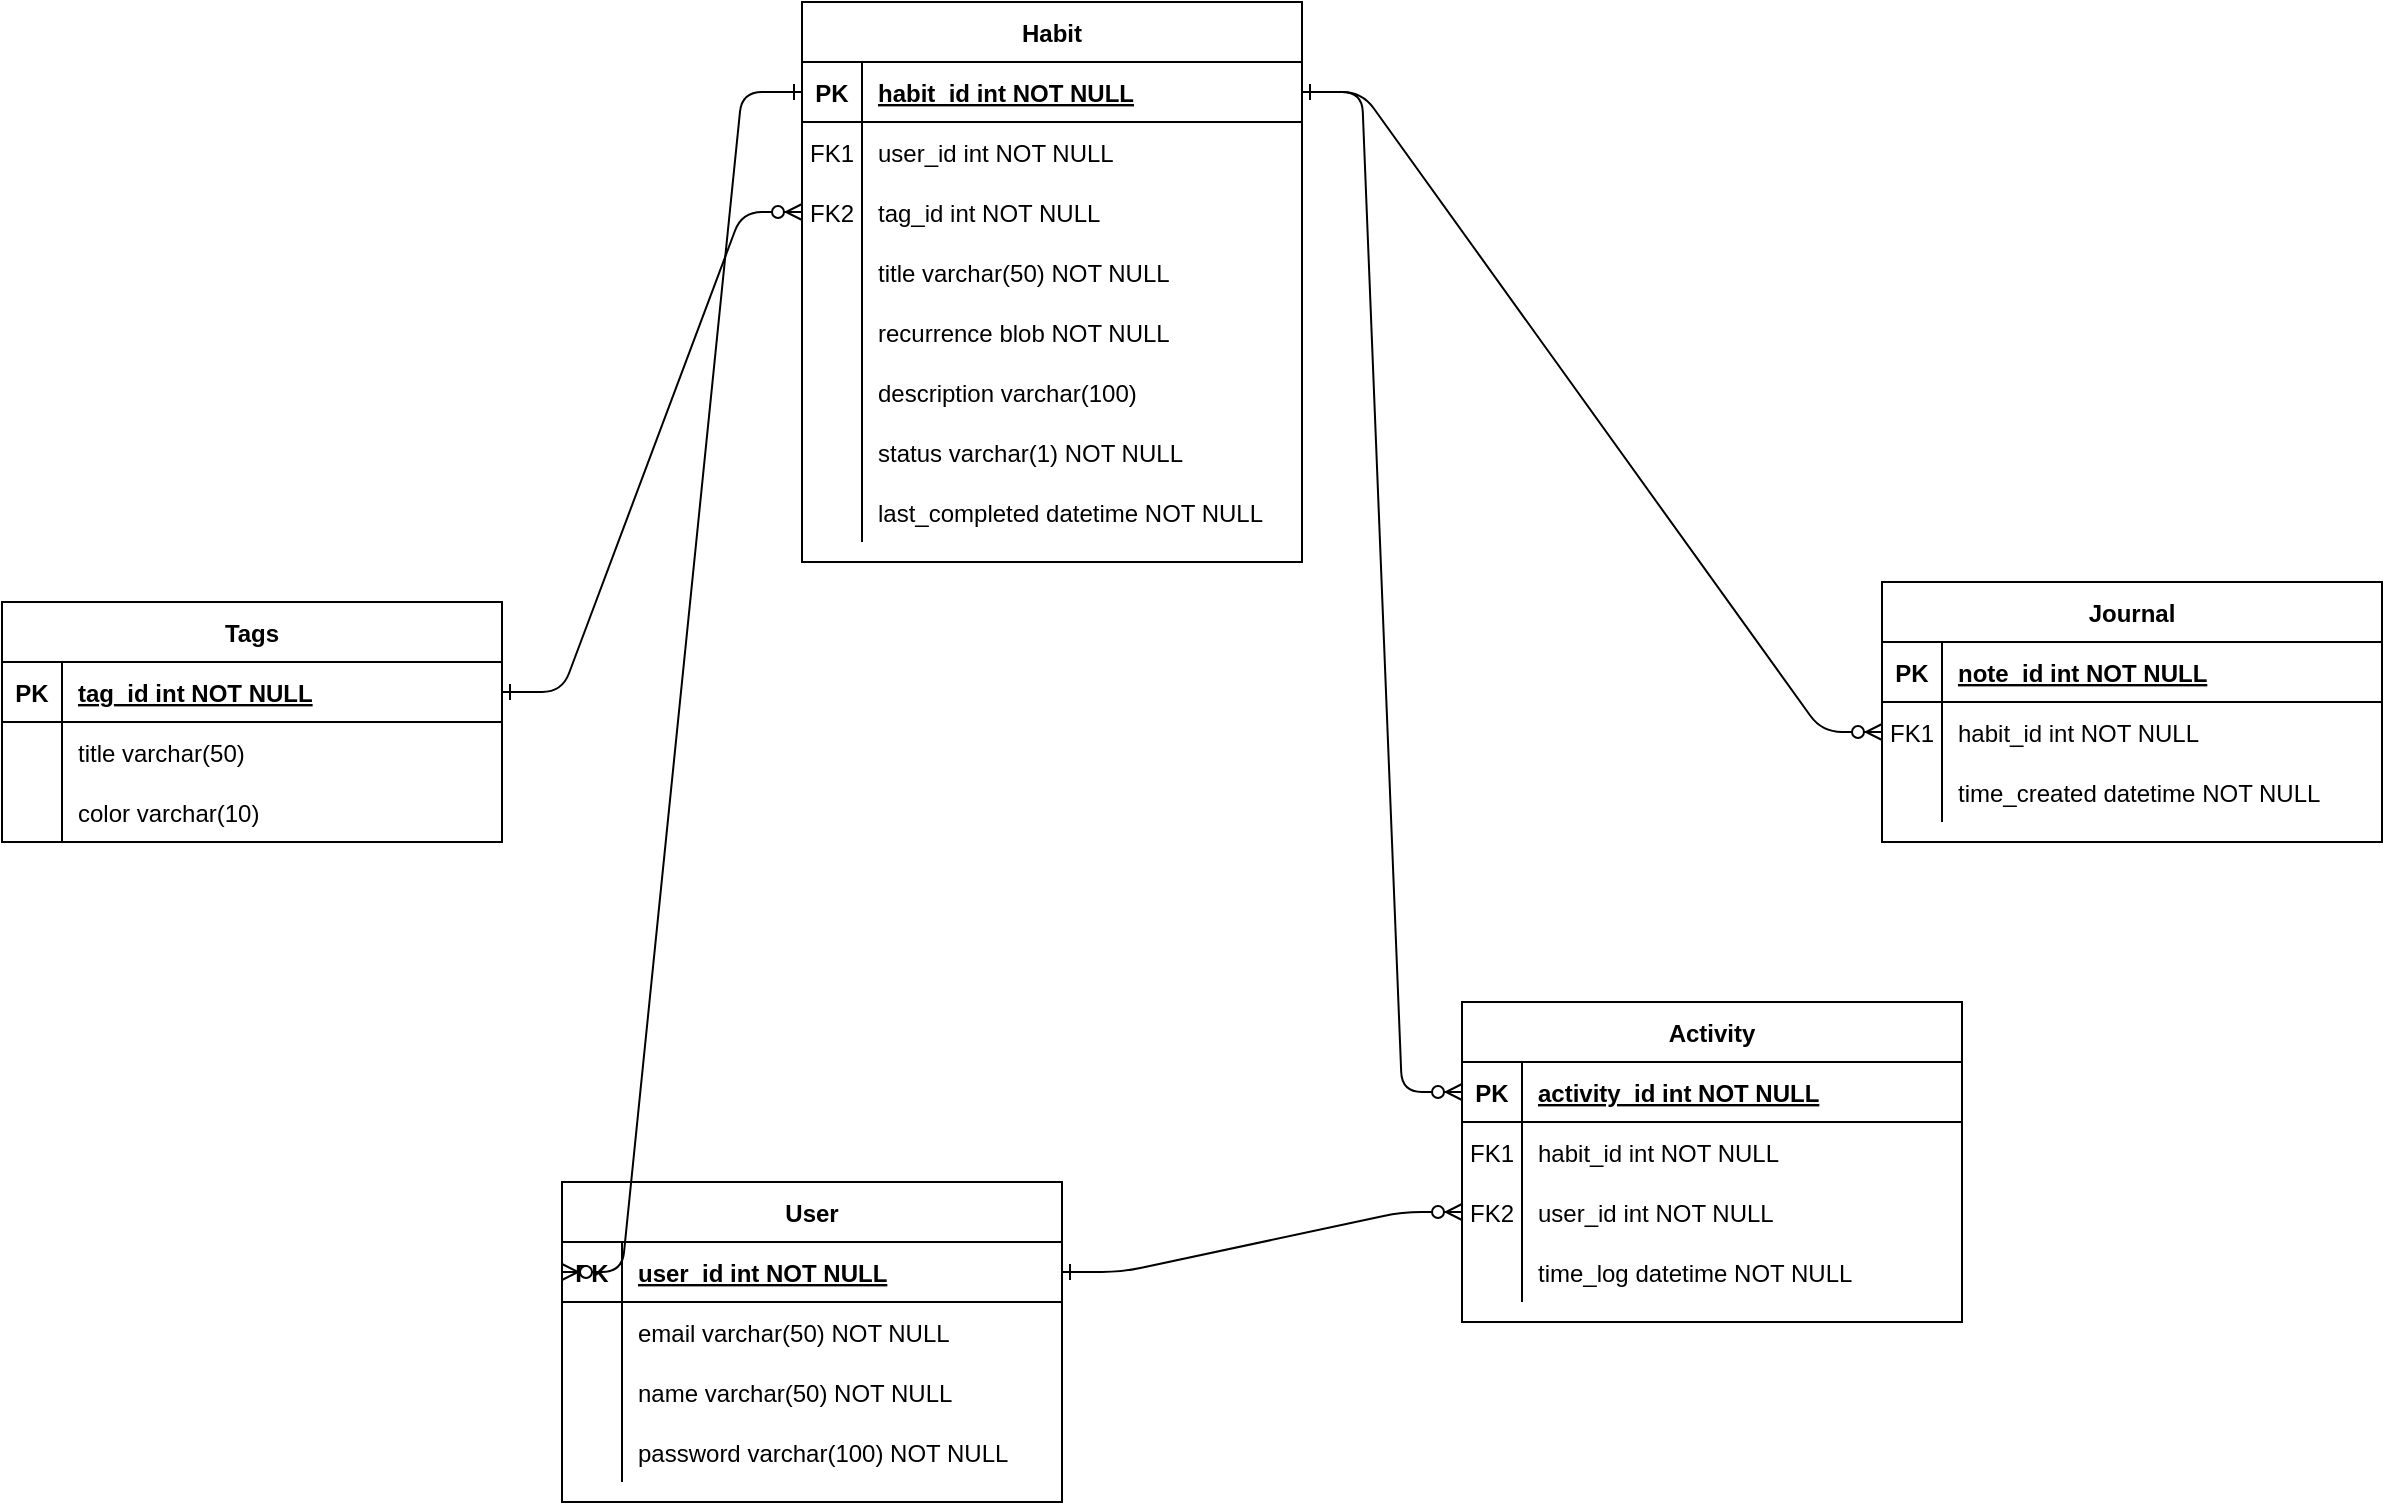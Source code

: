 <mxfile version="13.9.8" type="github">
  <diagram id="R2lEEEUBdFMjLlhIrx00" name="Page-1">
    <mxGraphModel dx="1395" dy="909" grid="1" gridSize="10" guides="1" tooltips="1" connect="1" arrows="1" fold="1" page="1" pageScale="1" pageWidth="850" pageHeight="1100" math="0" shadow="0" extFonts="Permanent Marker^https://fonts.googleapis.com/css?family=Permanent+Marker">
      <root>
        <mxCell id="0" />
        <mxCell id="1" parent="0" />
        <mxCell id="C-vyLk0tnHw3VtMMgP7b-1" value="" style="edgeStyle=entityRelationEdgeStyle;endArrow=ERzeroToMany;startArrow=ERone;endFill=1;startFill=0;" parent="1" source="C-vyLk0tnHw3VtMMgP7b-24" target="C-vyLk0tnHw3VtMMgP7b-6" edge="1">
          <mxGeometry width="100" height="100" relative="1" as="geometry">
            <mxPoint x="340" y="720" as="sourcePoint" />
            <mxPoint x="440" y="620" as="targetPoint" />
          </mxGeometry>
        </mxCell>
        <mxCell id="C-vyLk0tnHw3VtMMgP7b-12" value="" style="edgeStyle=entityRelationEdgeStyle;endArrow=ERzeroToMany;startArrow=ERone;endFill=1;startFill=0;" parent="1" source="C-vyLk0tnHw3VtMMgP7b-3" target="C-vyLk0tnHw3VtMMgP7b-17" edge="1">
          <mxGeometry width="100" height="100" relative="1" as="geometry">
            <mxPoint x="400" y="180" as="sourcePoint" />
            <mxPoint x="460" y="205" as="targetPoint" />
          </mxGeometry>
        </mxCell>
        <mxCell id="C-vyLk0tnHw3VtMMgP7b-2" value="Habit" style="shape=table;startSize=30;container=1;collapsible=1;childLayout=tableLayout;fixedRows=1;rowLines=0;fontStyle=1;align=center;resizeLast=1;" parent="1" vertex="1">
          <mxGeometry x="450" y="50" width="250" height="280" as="geometry">
            <mxRectangle x="425" y="80" width="60" height="30" as="alternateBounds" />
          </mxGeometry>
        </mxCell>
        <mxCell id="C-vyLk0tnHw3VtMMgP7b-3" value="" style="shape=partialRectangle;collapsible=0;dropTarget=0;pointerEvents=0;fillColor=none;points=[[0,0.5],[1,0.5]];portConstraint=eastwest;top=0;left=0;right=0;bottom=1;" parent="C-vyLk0tnHw3VtMMgP7b-2" vertex="1">
          <mxGeometry y="30" width="250" height="30" as="geometry" />
        </mxCell>
        <mxCell id="C-vyLk0tnHw3VtMMgP7b-4" value="PK" style="shape=partialRectangle;overflow=hidden;connectable=0;fillColor=none;top=0;left=0;bottom=0;right=0;fontStyle=1;" parent="C-vyLk0tnHw3VtMMgP7b-3" vertex="1">
          <mxGeometry width="30" height="30" as="geometry" />
        </mxCell>
        <mxCell id="C-vyLk0tnHw3VtMMgP7b-5" value="habit_id int NOT NULL " style="shape=partialRectangle;overflow=hidden;connectable=0;fillColor=none;top=0;left=0;bottom=0;right=0;align=left;spacingLeft=6;fontStyle=5;" parent="C-vyLk0tnHw3VtMMgP7b-3" vertex="1">
          <mxGeometry x="30" width="220" height="30" as="geometry" />
        </mxCell>
        <mxCell id="1EZ2CKbuJqeD_Ql9-ImA-112" style="shape=partialRectangle;collapsible=0;dropTarget=0;pointerEvents=0;fillColor=none;points=[[0,0.5],[1,0.5]];portConstraint=eastwest;top=0;left=0;right=0;bottom=0;" vertex="1" parent="C-vyLk0tnHw3VtMMgP7b-2">
          <mxGeometry y="60" width="250" height="30" as="geometry" />
        </mxCell>
        <mxCell id="1EZ2CKbuJqeD_Ql9-ImA-113" value="FK1" style="shape=partialRectangle;overflow=hidden;connectable=0;fillColor=none;top=0;left=0;bottom=0;right=0;" vertex="1" parent="1EZ2CKbuJqeD_Ql9-ImA-112">
          <mxGeometry width="30" height="30" as="geometry" />
        </mxCell>
        <mxCell id="1EZ2CKbuJqeD_Ql9-ImA-114" value="user_id int NOT NULL" style="shape=partialRectangle;overflow=hidden;connectable=0;fillColor=none;top=0;left=0;bottom=0;right=0;align=left;spacingLeft=6;" vertex="1" parent="1EZ2CKbuJqeD_Ql9-ImA-112">
          <mxGeometry x="30" width="220" height="30" as="geometry" />
        </mxCell>
        <mxCell id="C-vyLk0tnHw3VtMMgP7b-6" value="" style="shape=partialRectangle;collapsible=0;dropTarget=0;pointerEvents=0;fillColor=none;points=[[0,0.5],[1,0.5]];portConstraint=eastwest;top=0;left=0;right=0;bottom=0;" parent="C-vyLk0tnHw3VtMMgP7b-2" vertex="1">
          <mxGeometry y="90" width="250" height="30" as="geometry" />
        </mxCell>
        <mxCell id="C-vyLk0tnHw3VtMMgP7b-7" value="FK2" style="shape=partialRectangle;overflow=hidden;connectable=0;fillColor=none;top=0;left=0;bottom=0;right=0;" parent="C-vyLk0tnHw3VtMMgP7b-6" vertex="1">
          <mxGeometry width="30" height="30" as="geometry" />
        </mxCell>
        <mxCell id="C-vyLk0tnHw3VtMMgP7b-8" value="tag_id int NOT NULL" style="shape=partialRectangle;overflow=hidden;connectable=0;fillColor=none;top=0;left=0;bottom=0;right=0;align=left;spacingLeft=6;" parent="C-vyLk0tnHw3VtMMgP7b-6" vertex="1">
          <mxGeometry x="30" width="220" height="30" as="geometry" />
        </mxCell>
        <mxCell id="C-vyLk0tnHw3VtMMgP7b-9" value="" style="shape=partialRectangle;collapsible=0;dropTarget=0;pointerEvents=0;fillColor=none;points=[[0,0.5],[1,0.5]];portConstraint=eastwest;top=0;left=0;right=0;bottom=0;" parent="C-vyLk0tnHw3VtMMgP7b-2" vertex="1">
          <mxGeometry y="120" width="250" height="30" as="geometry" />
        </mxCell>
        <mxCell id="C-vyLk0tnHw3VtMMgP7b-10" value="" style="shape=partialRectangle;overflow=hidden;connectable=0;fillColor=none;top=0;left=0;bottom=0;right=0;" parent="C-vyLk0tnHw3VtMMgP7b-9" vertex="1">
          <mxGeometry width="30" height="30" as="geometry" />
        </mxCell>
        <mxCell id="C-vyLk0tnHw3VtMMgP7b-11" value="title varchar(50) NOT NULL" style="shape=partialRectangle;overflow=hidden;connectable=0;fillColor=none;top=0;left=0;bottom=0;right=0;align=left;spacingLeft=6;" parent="C-vyLk0tnHw3VtMMgP7b-9" vertex="1">
          <mxGeometry x="30" width="220" height="30" as="geometry" />
        </mxCell>
        <mxCell id="1EZ2CKbuJqeD_Ql9-ImA-26" value="" style="shape=partialRectangle;collapsible=0;dropTarget=0;pointerEvents=0;fillColor=none;points=[[0,0.5],[1,0.5]];portConstraint=eastwest;top=0;left=0;right=0;bottom=0;" vertex="1" parent="C-vyLk0tnHw3VtMMgP7b-2">
          <mxGeometry y="150" width="250" height="30" as="geometry" />
        </mxCell>
        <mxCell id="1EZ2CKbuJqeD_Ql9-ImA-27" value="" style="shape=partialRectangle;overflow=hidden;connectable=0;fillColor=none;top=0;left=0;bottom=0;right=0;" vertex="1" parent="1EZ2CKbuJqeD_Ql9-ImA-26">
          <mxGeometry width="30" height="30" as="geometry" />
        </mxCell>
        <mxCell id="1EZ2CKbuJqeD_Ql9-ImA-28" value="recurrence blob NOT NULL" style="shape=partialRectangle;overflow=hidden;connectable=0;fillColor=none;top=0;left=0;bottom=0;right=0;align=left;spacingLeft=6;" vertex="1" parent="1EZ2CKbuJqeD_Ql9-ImA-26">
          <mxGeometry x="30" width="220" height="30" as="geometry" />
        </mxCell>
        <mxCell id="1EZ2CKbuJqeD_Ql9-ImA-69" style="shape=partialRectangle;collapsible=0;dropTarget=0;pointerEvents=0;fillColor=none;points=[[0,0.5],[1,0.5]];portConstraint=eastwest;top=0;left=0;right=0;bottom=0;" vertex="1" parent="C-vyLk0tnHw3VtMMgP7b-2">
          <mxGeometry y="180" width="250" height="30" as="geometry" />
        </mxCell>
        <mxCell id="1EZ2CKbuJqeD_Ql9-ImA-70" style="shape=partialRectangle;overflow=hidden;connectable=0;fillColor=none;top=0;left=0;bottom=0;right=0;" vertex="1" parent="1EZ2CKbuJqeD_Ql9-ImA-69">
          <mxGeometry width="30" height="30" as="geometry" />
        </mxCell>
        <mxCell id="1EZ2CKbuJqeD_Ql9-ImA-71" value="description varchar(100) " style="shape=partialRectangle;overflow=hidden;connectable=0;fillColor=none;top=0;left=0;bottom=0;right=0;align=left;spacingLeft=6;" vertex="1" parent="1EZ2CKbuJqeD_Ql9-ImA-69">
          <mxGeometry x="30" width="220" height="30" as="geometry" />
        </mxCell>
        <mxCell id="1EZ2CKbuJqeD_Ql9-ImA-75" style="shape=partialRectangle;collapsible=0;dropTarget=0;pointerEvents=0;fillColor=none;points=[[0,0.5],[1,0.5]];portConstraint=eastwest;top=0;left=0;right=0;bottom=0;" vertex="1" parent="C-vyLk0tnHw3VtMMgP7b-2">
          <mxGeometry y="210" width="250" height="30" as="geometry" />
        </mxCell>
        <mxCell id="1EZ2CKbuJqeD_Ql9-ImA-76" style="shape=partialRectangle;overflow=hidden;connectable=0;fillColor=none;top=0;left=0;bottom=0;right=0;" vertex="1" parent="1EZ2CKbuJqeD_Ql9-ImA-75">
          <mxGeometry width="30" height="30" as="geometry" />
        </mxCell>
        <mxCell id="1EZ2CKbuJqeD_Ql9-ImA-77" value="status varchar(1) NOT NULL" style="shape=partialRectangle;overflow=hidden;connectable=0;fillColor=none;top=0;left=0;bottom=0;right=0;align=left;spacingLeft=6;" vertex="1" parent="1EZ2CKbuJqeD_Ql9-ImA-75">
          <mxGeometry x="30" width="220" height="30" as="geometry" />
        </mxCell>
        <mxCell id="1EZ2CKbuJqeD_Ql9-ImA-78" style="shape=partialRectangle;collapsible=0;dropTarget=0;pointerEvents=0;fillColor=none;points=[[0,0.5],[1,0.5]];portConstraint=eastwest;top=0;left=0;right=0;bottom=0;" vertex="1" parent="C-vyLk0tnHw3VtMMgP7b-2">
          <mxGeometry y="240" width="250" height="30" as="geometry" />
        </mxCell>
        <mxCell id="1EZ2CKbuJqeD_Ql9-ImA-79" style="shape=partialRectangle;overflow=hidden;connectable=0;fillColor=none;top=0;left=0;bottom=0;right=0;" vertex="1" parent="1EZ2CKbuJqeD_Ql9-ImA-78">
          <mxGeometry width="30" height="30" as="geometry" />
        </mxCell>
        <mxCell id="1EZ2CKbuJqeD_Ql9-ImA-80" value="last_completed datetime NOT NULL" style="shape=partialRectangle;overflow=hidden;connectable=0;fillColor=none;top=0;left=0;bottom=0;right=0;align=left;spacingLeft=6;" vertex="1" parent="1EZ2CKbuJqeD_Ql9-ImA-78">
          <mxGeometry x="30" width="220" height="30" as="geometry" />
        </mxCell>
        <mxCell id="C-vyLk0tnHw3VtMMgP7b-13" value="Journal" style="shape=table;startSize=30;container=1;collapsible=1;childLayout=tableLayout;fixedRows=1;rowLines=0;fontStyle=1;align=center;resizeLast=1;" parent="1" vertex="1">
          <mxGeometry x="990" y="340" width="250" height="130" as="geometry" />
        </mxCell>
        <mxCell id="C-vyLk0tnHw3VtMMgP7b-14" value="" style="shape=partialRectangle;collapsible=0;dropTarget=0;pointerEvents=0;fillColor=none;points=[[0,0.5],[1,0.5]];portConstraint=eastwest;top=0;left=0;right=0;bottom=1;" parent="C-vyLk0tnHw3VtMMgP7b-13" vertex="1">
          <mxGeometry y="30" width="250" height="30" as="geometry" />
        </mxCell>
        <mxCell id="C-vyLk0tnHw3VtMMgP7b-15" value="PK" style="shape=partialRectangle;overflow=hidden;connectable=0;fillColor=none;top=0;left=0;bottom=0;right=0;fontStyle=1;" parent="C-vyLk0tnHw3VtMMgP7b-14" vertex="1">
          <mxGeometry width="30" height="30" as="geometry" />
        </mxCell>
        <mxCell id="C-vyLk0tnHw3VtMMgP7b-16" value="note_id int NOT NULL" style="shape=partialRectangle;overflow=hidden;connectable=0;fillColor=none;top=0;left=0;bottom=0;right=0;align=left;spacingLeft=6;fontStyle=5;" parent="C-vyLk0tnHw3VtMMgP7b-14" vertex="1">
          <mxGeometry x="30" width="220" height="30" as="geometry" />
        </mxCell>
        <mxCell id="C-vyLk0tnHw3VtMMgP7b-17" value="" style="shape=partialRectangle;collapsible=0;dropTarget=0;pointerEvents=0;fillColor=none;points=[[0,0.5],[1,0.5]];portConstraint=eastwest;top=0;left=0;right=0;bottom=0;" parent="C-vyLk0tnHw3VtMMgP7b-13" vertex="1">
          <mxGeometry y="60" width="250" height="30" as="geometry" />
        </mxCell>
        <mxCell id="C-vyLk0tnHw3VtMMgP7b-18" value="FK1" style="shape=partialRectangle;overflow=hidden;connectable=0;fillColor=none;top=0;left=0;bottom=0;right=0;" parent="C-vyLk0tnHw3VtMMgP7b-17" vertex="1">
          <mxGeometry width="30" height="30" as="geometry" />
        </mxCell>
        <mxCell id="C-vyLk0tnHw3VtMMgP7b-19" value="habit_id int NOT NULL" style="shape=partialRectangle;overflow=hidden;connectable=0;fillColor=none;top=0;left=0;bottom=0;right=0;align=left;spacingLeft=6;" parent="C-vyLk0tnHw3VtMMgP7b-17" vertex="1">
          <mxGeometry x="30" width="220" height="30" as="geometry" />
        </mxCell>
        <mxCell id="C-vyLk0tnHw3VtMMgP7b-20" value="" style="shape=partialRectangle;collapsible=0;dropTarget=0;pointerEvents=0;fillColor=none;points=[[0,0.5],[1,0.5]];portConstraint=eastwest;top=0;left=0;right=0;bottom=0;" parent="C-vyLk0tnHw3VtMMgP7b-13" vertex="1">
          <mxGeometry y="90" width="250" height="30" as="geometry" />
        </mxCell>
        <mxCell id="C-vyLk0tnHw3VtMMgP7b-21" value="" style="shape=partialRectangle;overflow=hidden;connectable=0;fillColor=none;top=0;left=0;bottom=0;right=0;" parent="C-vyLk0tnHw3VtMMgP7b-20" vertex="1">
          <mxGeometry width="30" height="30" as="geometry" />
        </mxCell>
        <mxCell id="C-vyLk0tnHw3VtMMgP7b-22" value="time_created datetime NOT NULL" style="shape=partialRectangle;overflow=hidden;connectable=0;fillColor=none;top=0;left=0;bottom=0;right=0;align=left;spacingLeft=6;" parent="C-vyLk0tnHw3VtMMgP7b-20" vertex="1">
          <mxGeometry x="30" width="220" height="30" as="geometry" />
        </mxCell>
        <mxCell id="C-vyLk0tnHw3VtMMgP7b-23" value="Tags" style="shape=table;startSize=30;container=1;collapsible=1;childLayout=tableLayout;fixedRows=1;rowLines=0;fontStyle=1;align=center;resizeLast=1;" parent="1" vertex="1">
          <mxGeometry x="50" y="350" width="250" height="120" as="geometry">
            <mxRectangle x="120" y="120" width="60" height="30" as="alternateBounds" />
          </mxGeometry>
        </mxCell>
        <mxCell id="C-vyLk0tnHw3VtMMgP7b-24" value="" style="shape=partialRectangle;collapsible=0;dropTarget=0;pointerEvents=0;fillColor=none;points=[[0,0.5],[1,0.5]];portConstraint=eastwest;top=0;left=0;right=0;bottom=1;" parent="C-vyLk0tnHw3VtMMgP7b-23" vertex="1">
          <mxGeometry y="30" width="250" height="30" as="geometry" />
        </mxCell>
        <mxCell id="C-vyLk0tnHw3VtMMgP7b-25" value="PK" style="shape=partialRectangle;overflow=hidden;connectable=0;fillColor=none;top=0;left=0;bottom=0;right=0;fontStyle=1;" parent="C-vyLk0tnHw3VtMMgP7b-24" vertex="1">
          <mxGeometry width="30" height="30" as="geometry" />
        </mxCell>
        <mxCell id="C-vyLk0tnHw3VtMMgP7b-26" value="tag_id int NOT NULL " style="shape=partialRectangle;overflow=hidden;connectable=0;fillColor=none;top=0;left=0;bottom=0;right=0;align=left;spacingLeft=6;fontStyle=5;" parent="C-vyLk0tnHw3VtMMgP7b-24" vertex="1">
          <mxGeometry x="30" width="220" height="30" as="geometry" />
        </mxCell>
        <mxCell id="C-vyLk0tnHw3VtMMgP7b-27" value="" style="shape=partialRectangle;collapsible=0;dropTarget=0;pointerEvents=0;fillColor=none;points=[[0,0.5],[1,0.5]];portConstraint=eastwest;top=0;left=0;right=0;bottom=0;" parent="C-vyLk0tnHw3VtMMgP7b-23" vertex="1">
          <mxGeometry y="60" width="250" height="30" as="geometry" />
        </mxCell>
        <mxCell id="C-vyLk0tnHw3VtMMgP7b-28" value="" style="shape=partialRectangle;overflow=hidden;connectable=0;fillColor=none;top=0;left=0;bottom=0;right=0;" parent="C-vyLk0tnHw3VtMMgP7b-27" vertex="1">
          <mxGeometry width="30" height="30" as="geometry" />
        </mxCell>
        <mxCell id="C-vyLk0tnHw3VtMMgP7b-29" value="title varchar(50)" style="shape=partialRectangle;overflow=hidden;connectable=0;fillColor=none;top=0;left=0;bottom=0;right=0;align=left;spacingLeft=6;" parent="C-vyLk0tnHw3VtMMgP7b-27" vertex="1">
          <mxGeometry x="30" width="220" height="30" as="geometry" />
        </mxCell>
        <mxCell id="1EZ2CKbuJqeD_Ql9-ImA-81" style="shape=partialRectangle;collapsible=0;dropTarget=0;pointerEvents=0;fillColor=none;points=[[0,0.5],[1,0.5]];portConstraint=eastwest;top=0;left=0;right=0;bottom=0;" vertex="1" parent="C-vyLk0tnHw3VtMMgP7b-23">
          <mxGeometry y="90" width="250" height="30" as="geometry" />
        </mxCell>
        <mxCell id="1EZ2CKbuJqeD_Ql9-ImA-82" style="shape=partialRectangle;overflow=hidden;connectable=0;fillColor=none;top=0;left=0;bottom=0;right=0;" vertex="1" parent="1EZ2CKbuJqeD_Ql9-ImA-81">
          <mxGeometry width="30" height="30" as="geometry" />
        </mxCell>
        <mxCell id="1EZ2CKbuJqeD_Ql9-ImA-83" value="color varchar(10)" style="shape=partialRectangle;overflow=hidden;connectable=0;fillColor=none;top=0;left=0;bottom=0;right=0;align=left;spacingLeft=6;" vertex="1" parent="1EZ2CKbuJqeD_Ql9-ImA-81">
          <mxGeometry x="30" width="220" height="30" as="geometry" />
        </mxCell>
        <mxCell id="1EZ2CKbuJqeD_Ql9-ImA-84" value="User" style="shape=table;startSize=30;container=1;collapsible=1;childLayout=tableLayout;fixedRows=1;rowLines=0;fontStyle=1;align=center;resizeLast=1;" vertex="1" parent="1">
          <mxGeometry x="330" y="640" width="250" height="160" as="geometry" />
        </mxCell>
        <mxCell id="1EZ2CKbuJqeD_Ql9-ImA-85" value="" style="shape=partialRectangle;collapsible=0;dropTarget=0;pointerEvents=0;fillColor=none;points=[[0,0.5],[1,0.5]];portConstraint=eastwest;top=0;left=0;right=0;bottom=1;" vertex="1" parent="1EZ2CKbuJqeD_Ql9-ImA-84">
          <mxGeometry y="30" width="250" height="30" as="geometry" />
        </mxCell>
        <mxCell id="1EZ2CKbuJqeD_Ql9-ImA-86" value="PK" style="shape=partialRectangle;overflow=hidden;connectable=0;fillColor=none;top=0;left=0;bottom=0;right=0;fontStyle=1;" vertex="1" parent="1EZ2CKbuJqeD_Ql9-ImA-85">
          <mxGeometry width="30" height="30" as="geometry" />
        </mxCell>
        <mxCell id="1EZ2CKbuJqeD_Ql9-ImA-87" value="user_id int NOT NULL" style="shape=partialRectangle;overflow=hidden;connectable=0;fillColor=none;top=0;left=0;bottom=0;right=0;align=left;spacingLeft=6;fontStyle=5;" vertex="1" parent="1EZ2CKbuJqeD_Ql9-ImA-85">
          <mxGeometry x="30" width="220" height="30" as="geometry" />
        </mxCell>
        <mxCell id="1EZ2CKbuJqeD_Ql9-ImA-88" value="" style="shape=partialRectangle;collapsible=0;dropTarget=0;pointerEvents=0;fillColor=none;points=[[0,0.5],[1,0.5]];portConstraint=eastwest;top=0;left=0;right=0;bottom=0;" vertex="1" parent="1EZ2CKbuJqeD_Ql9-ImA-84">
          <mxGeometry y="60" width="250" height="30" as="geometry" />
        </mxCell>
        <mxCell id="1EZ2CKbuJqeD_Ql9-ImA-89" value="" style="shape=partialRectangle;overflow=hidden;connectable=0;fillColor=none;top=0;left=0;bottom=0;right=0;" vertex="1" parent="1EZ2CKbuJqeD_Ql9-ImA-88">
          <mxGeometry width="30" height="30" as="geometry" />
        </mxCell>
        <mxCell id="1EZ2CKbuJqeD_Ql9-ImA-90" value="email varchar(50) NOT NULL" style="shape=partialRectangle;overflow=hidden;connectable=0;fillColor=none;top=0;left=0;bottom=0;right=0;align=left;spacingLeft=6;" vertex="1" parent="1EZ2CKbuJqeD_Ql9-ImA-88">
          <mxGeometry x="30" width="220" height="30" as="geometry" />
        </mxCell>
        <mxCell id="1EZ2CKbuJqeD_Ql9-ImA-91" value="" style="shape=partialRectangle;collapsible=0;dropTarget=0;pointerEvents=0;fillColor=none;points=[[0,0.5],[1,0.5]];portConstraint=eastwest;top=0;left=0;right=0;bottom=0;" vertex="1" parent="1EZ2CKbuJqeD_Ql9-ImA-84">
          <mxGeometry y="90" width="250" height="30" as="geometry" />
        </mxCell>
        <mxCell id="1EZ2CKbuJqeD_Ql9-ImA-92" value="" style="shape=partialRectangle;overflow=hidden;connectable=0;fillColor=none;top=0;left=0;bottom=0;right=0;" vertex="1" parent="1EZ2CKbuJqeD_Ql9-ImA-91">
          <mxGeometry width="30" height="30" as="geometry" />
        </mxCell>
        <mxCell id="1EZ2CKbuJqeD_Ql9-ImA-93" value="name varchar(50) NOT NULL" style="shape=partialRectangle;overflow=hidden;connectable=0;fillColor=none;top=0;left=0;bottom=0;right=0;align=left;spacingLeft=6;" vertex="1" parent="1EZ2CKbuJqeD_Ql9-ImA-91">
          <mxGeometry x="30" width="220" height="30" as="geometry" />
        </mxCell>
        <mxCell id="1EZ2CKbuJqeD_Ql9-ImA-94" style="shape=partialRectangle;collapsible=0;dropTarget=0;pointerEvents=0;fillColor=none;points=[[0,0.5],[1,0.5]];portConstraint=eastwest;top=0;left=0;right=0;bottom=0;" vertex="1" parent="1EZ2CKbuJqeD_Ql9-ImA-84">
          <mxGeometry y="120" width="250" height="30" as="geometry" />
        </mxCell>
        <mxCell id="1EZ2CKbuJqeD_Ql9-ImA-95" style="shape=partialRectangle;overflow=hidden;connectable=0;fillColor=none;top=0;left=0;bottom=0;right=0;" vertex="1" parent="1EZ2CKbuJqeD_Ql9-ImA-94">
          <mxGeometry width="30" height="30" as="geometry" />
        </mxCell>
        <mxCell id="1EZ2CKbuJqeD_Ql9-ImA-96" value="password varchar(100) NOT NULL " style="shape=partialRectangle;overflow=hidden;connectable=0;fillColor=none;top=0;left=0;bottom=0;right=0;align=left;spacingLeft=6;" vertex="1" parent="1EZ2CKbuJqeD_Ql9-ImA-94">
          <mxGeometry x="30" width="220" height="30" as="geometry" />
        </mxCell>
        <mxCell id="1EZ2CKbuJqeD_Ql9-ImA-97" value="Activity" style="shape=table;startSize=30;container=1;collapsible=1;childLayout=tableLayout;fixedRows=1;rowLines=0;fontStyle=1;align=center;resizeLast=1;" vertex="1" parent="1">
          <mxGeometry x="780" y="550" width="250" height="160" as="geometry" />
        </mxCell>
        <mxCell id="1EZ2CKbuJqeD_Ql9-ImA-98" value="" style="shape=partialRectangle;collapsible=0;dropTarget=0;pointerEvents=0;fillColor=none;points=[[0,0.5],[1,0.5]];portConstraint=eastwest;top=0;left=0;right=0;bottom=1;" vertex="1" parent="1EZ2CKbuJqeD_Ql9-ImA-97">
          <mxGeometry y="30" width="250" height="30" as="geometry" />
        </mxCell>
        <mxCell id="1EZ2CKbuJqeD_Ql9-ImA-99" value="PK" style="shape=partialRectangle;overflow=hidden;connectable=0;fillColor=none;top=0;left=0;bottom=0;right=0;fontStyle=1;" vertex="1" parent="1EZ2CKbuJqeD_Ql9-ImA-98">
          <mxGeometry width="30" height="30" as="geometry" />
        </mxCell>
        <mxCell id="1EZ2CKbuJqeD_Ql9-ImA-100" value="activity_id int NOT NULL" style="shape=partialRectangle;overflow=hidden;connectable=0;fillColor=none;top=0;left=0;bottom=0;right=0;align=left;spacingLeft=6;fontStyle=5;" vertex="1" parent="1EZ2CKbuJqeD_Ql9-ImA-98">
          <mxGeometry x="30" width="220" height="30" as="geometry" />
        </mxCell>
        <mxCell id="1EZ2CKbuJqeD_Ql9-ImA-101" value="" style="shape=partialRectangle;collapsible=0;dropTarget=0;pointerEvents=0;fillColor=none;points=[[0,0.5],[1,0.5]];portConstraint=eastwest;top=0;left=0;right=0;bottom=0;" vertex="1" parent="1EZ2CKbuJqeD_Ql9-ImA-97">
          <mxGeometry y="60" width="250" height="30" as="geometry" />
        </mxCell>
        <mxCell id="1EZ2CKbuJqeD_Ql9-ImA-102" value="FK1" style="shape=partialRectangle;overflow=hidden;connectable=0;fillColor=none;top=0;left=0;bottom=0;right=0;" vertex="1" parent="1EZ2CKbuJqeD_Ql9-ImA-101">
          <mxGeometry width="30" height="30" as="geometry" />
        </mxCell>
        <mxCell id="1EZ2CKbuJqeD_Ql9-ImA-103" value="habit_id int NOT NULL" style="shape=partialRectangle;overflow=hidden;connectable=0;fillColor=none;top=0;left=0;bottom=0;right=0;align=left;spacingLeft=6;" vertex="1" parent="1EZ2CKbuJqeD_Ql9-ImA-101">
          <mxGeometry x="30" width="220" height="30" as="geometry" />
        </mxCell>
        <mxCell id="1EZ2CKbuJqeD_Ql9-ImA-104" value="" style="shape=partialRectangle;collapsible=0;dropTarget=0;pointerEvents=0;fillColor=none;points=[[0,0.5],[1,0.5]];portConstraint=eastwest;top=0;left=0;right=0;bottom=0;" vertex="1" parent="1EZ2CKbuJqeD_Ql9-ImA-97">
          <mxGeometry y="90" width="250" height="30" as="geometry" />
        </mxCell>
        <mxCell id="1EZ2CKbuJqeD_Ql9-ImA-105" value="FK2" style="shape=partialRectangle;overflow=hidden;connectable=0;fillColor=none;top=0;left=0;bottom=0;right=0;" vertex="1" parent="1EZ2CKbuJqeD_Ql9-ImA-104">
          <mxGeometry width="30" height="30" as="geometry" />
        </mxCell>
        <mxCell id="1EZ2CKbuJqeD_Ql9-ImA-106" value="user_id int NOT NULL" style="shape=partialRectangle;overflow=hidden;connectable=0;fillColor=none;top=0;left=0;bottom=0;right=0;align=left;spacingLeft=6;" vertex="1" parent="1EZ2CKbuJqeD_Ql9-ImA-104">
          <mxGeometry x="30" width="220" height="30" as="geometry" />
        </mxCell>
        <mxCell id="1EZ2CKbuJqeD_Ql9-ImA-107" style="shape=partialRectangle;collapsible=0;dropTarget=0;pointerEvents=0;fillColor=none;points=[[0,0.5],[1,0.5]];portConstraint=eastwest;top=0;left=0;right=0;bottom=0;" vertex="1" parent="1EZ2CKbuJqeD_Ql9-ImA-97">
          <mxGeometry y="120" width="250" height="30" as="geometry" />
        </mxCell>
        <mxCell id="1EZ2CKbuJqeD_Ql9-ImA-108" style="shape=partialRectangle;overflow=hidden;connectable=0;fillColor=none;top=0;left=0;bottom=0;right=0;" vertex="1" parent="1EZ2CKbuJqeD_Ql9-ImA-107">
          <mxGeometry width="30" height="30" as="geometry" />
        </mxCell>
        <mxCell id="1EZ2CKbuJqeD_Ql9-ImA-109" value="time_log datetime NOT NULL" style="shape=partialRectangle;overflow=hidden;connectable=0;fillColor=none;top=0;left=0;bottom=0;right=0;align=left;spacingLeft=6;" vertex="1" parent="1EZ2CKbuJqeD_Ql9-ImA-107">
          <mxGeometry x="30" width="220" height="30" as="geometry" />
        </mxCell>
        <mxCell id="1EZ2CKbuJqeD_Ql9-ImA-110" value="" style="edgeStyle=entityRelationEdgeStyle;endArrow=ERzeroToMany;startArrow=ERone;endFill=1;startFill=0;entryX=0;entryY=0.5;entryDx=0;entryDy=0;exitX=1;exitY=0.5;exitDx=0;exitDy=0;" edge="1" parent="1" source="1EZ2CKbuJqeD_Ql9-ImA-85" target="1EZ2CKbuJqeD_Ql9-ImA-104">
          <mxGeometry width="100" height="100" relative="1" as="geometry">
            <mxPoint x="330" y="550.0" as="sourcePoint" />
            <mxPoint x="440" y="200.0" as="targetPoint" />
          </mxGeometry>
        </mxCell>
        <mxCell id="1EZ2CKbuJqeD_Ql9-ImA-111" value="" style="edgeStyle=entityRelationEdgeStyle;endArrow=ERzeroToMany;startArrow=ERone;endFill=1;startFill=0;entryX=0;entryY=0.5;entryDx=0;entryDy=0;exitX=1;exitY=0.5;exitDx=0;exitDy=0;" edge="1" parent="1" source="C-vyLk0tnHw3VtMMgP7b-3" target="1EZ2CKbuJqeD_Ql9-ImA-98">
          <mxGeometry width="100" height="100" relative="1" as="geometry">
            <mxPoint x="800" y="283" as="sourcePoint" />
            <mxPoint x="800" y="670.0" as="targetPoint" />
          </mxGeometry>
        </mxCell>
        <mxCell id="1EZ2CKbuJqeD_Ql9-ImA-115" value="" style="edgeStyle=entityRelationEdgeStyle;endArrow=ERzeroToMany;startArrow=ERone;endFill=1;startFill=0;entryX=0;entryY=0.5;entryDx=0;entryDy=0;exitX=0;exitY=0.5;exitDx=0;exitDy=0;" edge="1" parent="1" source="C-vyLk0tnHw3VtMMgP7b-3" target="1EZ2CKbuJqeD_Ql9-ImA-85">
          <mxGeometry width="100" height="100" relative="1" as="geometry">
            <mxPoint x="410" y="370.0" as="sourcePoint" />
            <mxPoint x="740" y="460.0" as="targetPoint" />
          </mxGeometry>
        </mxCell>
      </root>
    </mxGraphModel>
  </diagram>
</mxfile>

